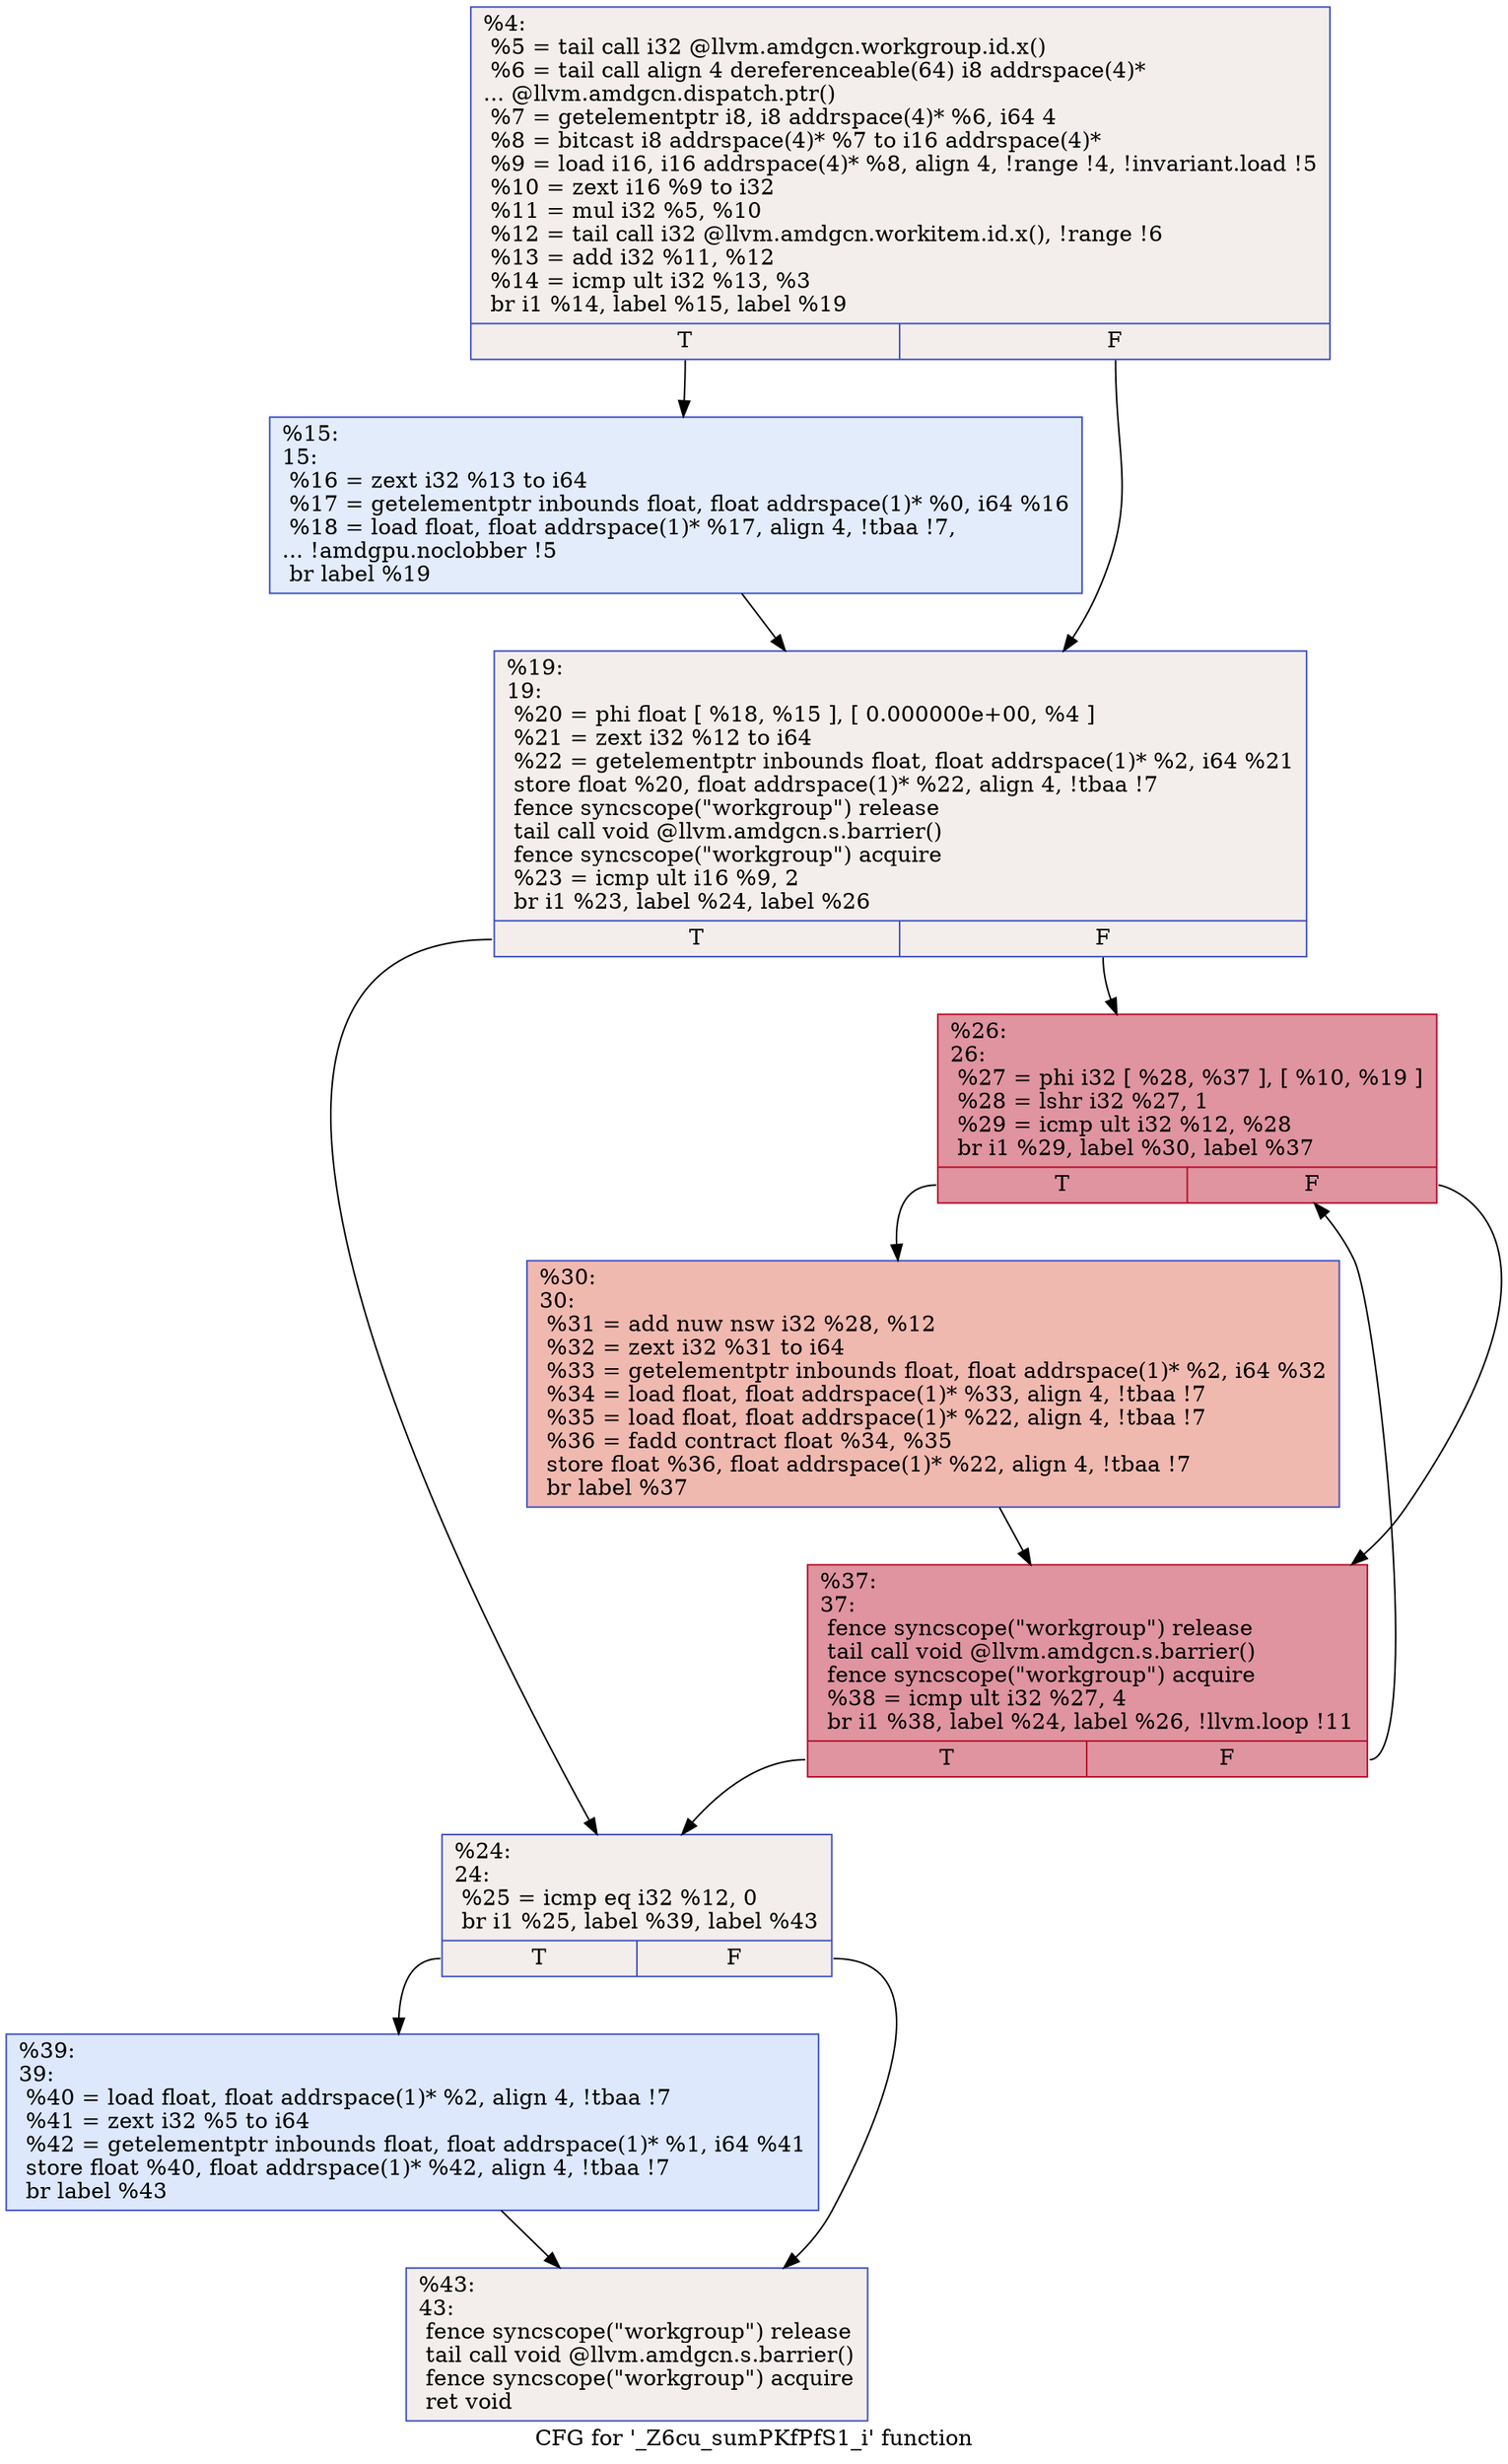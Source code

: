 digraph "CFG for '_Z6cu_sumPKfPfS1_i' function" {
	label="CFG for '_Z6cu_sumPKfPfS1_i' function";

	Node0x52a8820 [shape=record,color="#3d50c3ff", style=filled, fillcolor="#e3d9d370",label="{%4:\l  %5 = tail call i32 @llvm.amdgcn.workgroup.id.x()\l  %6 = tail call align 4 dereferenceable(64) i8 addrspace(4)*\l... @llvm.amdgcn.dispatch.ptr()\l  %7 = getelementptr i8, i8 addrspace(4)* %6, i64 4\l  %8 = bitcast i8 addrspace(4)* %7 to i16 addrspace(4)*\l  %9 = load i16, i16 addrspace(4)* %8, align 4, !range !4, !invariant.load !5\l  %10 = zext i16 %9 to i32\l  %11 = mul i32 %5, %10\l  %12 = tail call i32 @llvm.amdgcn.workitem.id.x(), !range !6\l  %13 = add i32 %11, %12\l  %14 = icmp ult i32 %13, %3\l  br i1 %14, label %15, label %19\l|{<s0>T|<s1>F}}"];
	Node0x52a8820:s0 -> Node0x52aa730;
	Node0x52a8820:s1 -> Node0x52aa7c0;
	Node0x52aa730 [shape=record,color="#3d50c3ff", style=filled, fillcolor="#bfd3f670",label="{%15:\l15:                                               \l  %16 = zext i32 %13 to i64\l  %17 = getelementptr inbounds float, float addrspace(1)* %0, i64 %16\l  %18 = load float, float addrspace(1)* %17, align 4, !tbaa !7,\l... !amdgpu.noclobber !5\l  br label %19\l}"];
	Node0x52aa730 -> Node0x52aa7c0;
	Node0x52aa7c0 [shape=record,color="#3d50c3ff", style=filled, fillcolor="#e3d9d370",label="{%19:\l19:                                               \l  %20 = phi float [ %18, %15 ], [ 0.000000e+00, %4 ]\l  %21 = zext i32 %12 to i64\l  %22 = getelementptr inbounds float, float addrspace(1)* %2, i64 %21\l  store float %20, float addrspace(1)* %22, align 4, !tbaa !7\l  fence syncscope(\"workgroup\") release\l  tail call void @llvm.amdgcn.s.barrier()\l  fence syncscope(\"workgroup\") acquire\l  %23 = icmp ult i16 %9, 2\l  br i1 %23, label %24, label %26\l|{<s0>T|<s1>F}}"];
	Node0x52aa7c0:s0 -> Node0x52ac900;
	Node0x52aa7c0:s1 -> Node0x52ac990;
	Node0x52ac900 [shape=record,color="#3d50c3ff", style=filled, fillcolor="#e3d9d370",label="{%24:\l24:                                               \l  %25 = icmp eq i32 %12, 0\l  br i1 %25, label %39, label %43\l|{<s0>T|<s1>F}}"];
	Node0x52ac900:s0 -> Node0x52acb90;
	Node0x52ac900:s1 -> Node0x52acbe0;
	Node0x52ac990 [shape=record,color="#b70d28ff", style=filled, fillcolor="#b70d2870",label="{%26:\l26:                                               \l  %27 = phi i32 [ %28, %37 ], [ %10, %19 ]\l  %28 = lshr i32 %27, 1\l  %29 = icmp ult i32 %12, %28\l  br i1 %29, label %30, label %37\l|{<s0>T|<s1>F}}"];
	Node0x52ac990:s0 -> Node0x52acfe0;
	Node0x52ac990:s1 -> Node0x52acd50;
	Node0x52acfe0 [shape=record,color="#3d50c3ff", style=filled, fillcolor="#de614d70",label="{%30:\l30:                                               \l  %31 = add nuw nsw i32 %28, %12\l  %32 = zext i32 %31 to i64\l  %33 = getelementptr inbounds float, float addrspace(1)* %2, i64 %32\l  %34 = load float, float addrspace(1)* %33, align 4, !tbaa !7\l  %35 = load float, float addrspace(1)* %22, align 4, !tbaa !7\l  %36 = fadd contract float %34, %35\l  store float %36, float addrspace(1)* %22, align 4, !tbaa !7\l  br label %37\l}"];
	Node0x52acfe0 -> Node0x52acd50;
	Node0x52acd50 [shape=record,color="#b70d28ff", style=filled, fillcolor="#b70d2870",label="{%37:\l37:                                               \l  fence syncscope(\"workgroup\") release\l  tail call void @llvm.amdgcn.s.barrier()\l  fence syncscope(\"workgroup\") acquire\l  %38 = icmp ult i32 %27, 4\l  br i1 %38, label %24, label %26, !llvm.loop !11\l|{<s0>T|<s1>F}}"];
	Node0x52acd50:s0 -> Node0x52ac900;
	Node0x52acd50:s1 -> Node0x52ac990;
	Node0x52acb90 [shape=record,color="#3d50c3ff", style=filled, fillcolor="#b2ccfb70",label="{%39:\l39:                                               \l  %40 = load float, float addrspace(1)* %2, align 4, !tbaa !7\l  %41 = zext i32 %5 to i64\l  %42 = getelementptr inbounds float, float addrspace(1)* %1, i64 %41\l  store float %40, float addrspace(1)* %42, align 4, !tbaa !7\l  br label %43\l}"];
	Node0x52acb90 -> Node0x52acbe0;
	Node0x52acbe0 [shape=record,color="#3d50c3ff", style=filled, fillcolor="#e3d9d370",label="{%43:\l43:                                               \l  fence syncscope(\"workgroup\") release\l  tail call void @llvm.amdgcn.s.barrier()\l  fence syncscope(\"workgroup\") acquire\l  ret void\l}"];
}
